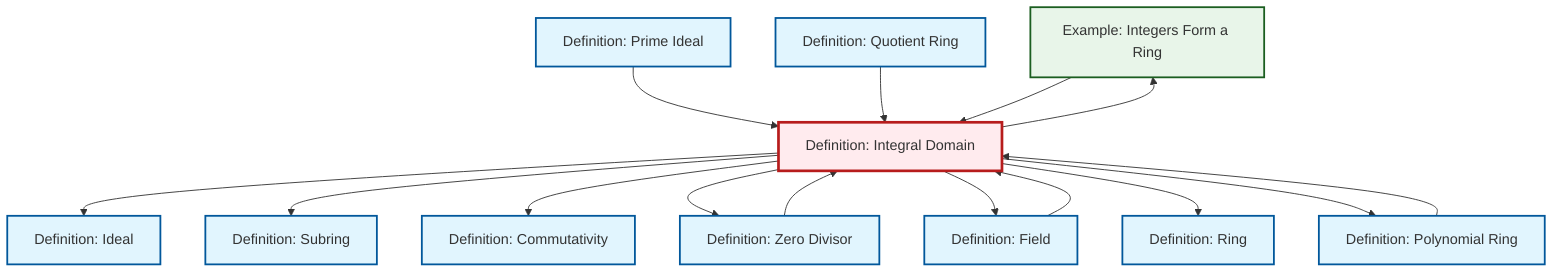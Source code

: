 graph TD
    classDef definition fill:#e1f5fe,stroke:#01579b,stroke-width:2px
    classDef theorem fill:#f3e5f5,stroke:#4a148c,stroke-width:2px
    classDef axiom fill:#fff3e0,stroke:#e65100,stroke-width:2px
    classDef example fill:#e8f5e9,stroke:#1b5e20,stroke-width:2px
    classDef current fill:#ffebee,stroke:#b71c1c,stroke-width:3px
    ex-integers-ring["Example: Integers Form a Ring"]:::example
    def-ideal["Definition: Ideal"]:::definition
    def-subring["Definition: Subring"]:::definition
    def-polynomial-ring["Definition: Polynomial Ring"]:::definition
    def-field["Definition: Field"]:::definition
    def-zero-divisor["Definition: Zero Divisor"]:::definition
    def-prime-ideal["Definition: Prime Ideal"]:::definition
    def-integral-domain["Definition: Integral Domain"]:::definition
    def-ring["Definition: Ring"]:::definition
    def-commutativity["Definition: Commutativity"]:::definition
    def-quotient-ring["Definition: Quotient Ring"]:::definition
    def-prime-ideal --> def-integral-domain
    def-integral-domain --> def-ideal
    def-integral-domain --> def-subring
    def-quotient-ring --> def-integral-domain
    def-integral-domain --> def-commutativity
    def-integral-domain --> def-zero-divisor
    def-integral-domain --> def-field
    def-zero-divisor --> def-integral-domain
    def-integral-domain --> def-ring
    def-integral-domain --> ex-integers-ring
    ex-integers-ring --> def-integral-domain
    def-polynomial-ring --> def-integral-domain
    def-field --> def-integral-domain
    def-integral-domain --> def-polynomial-ring
    class def-integral-domain current